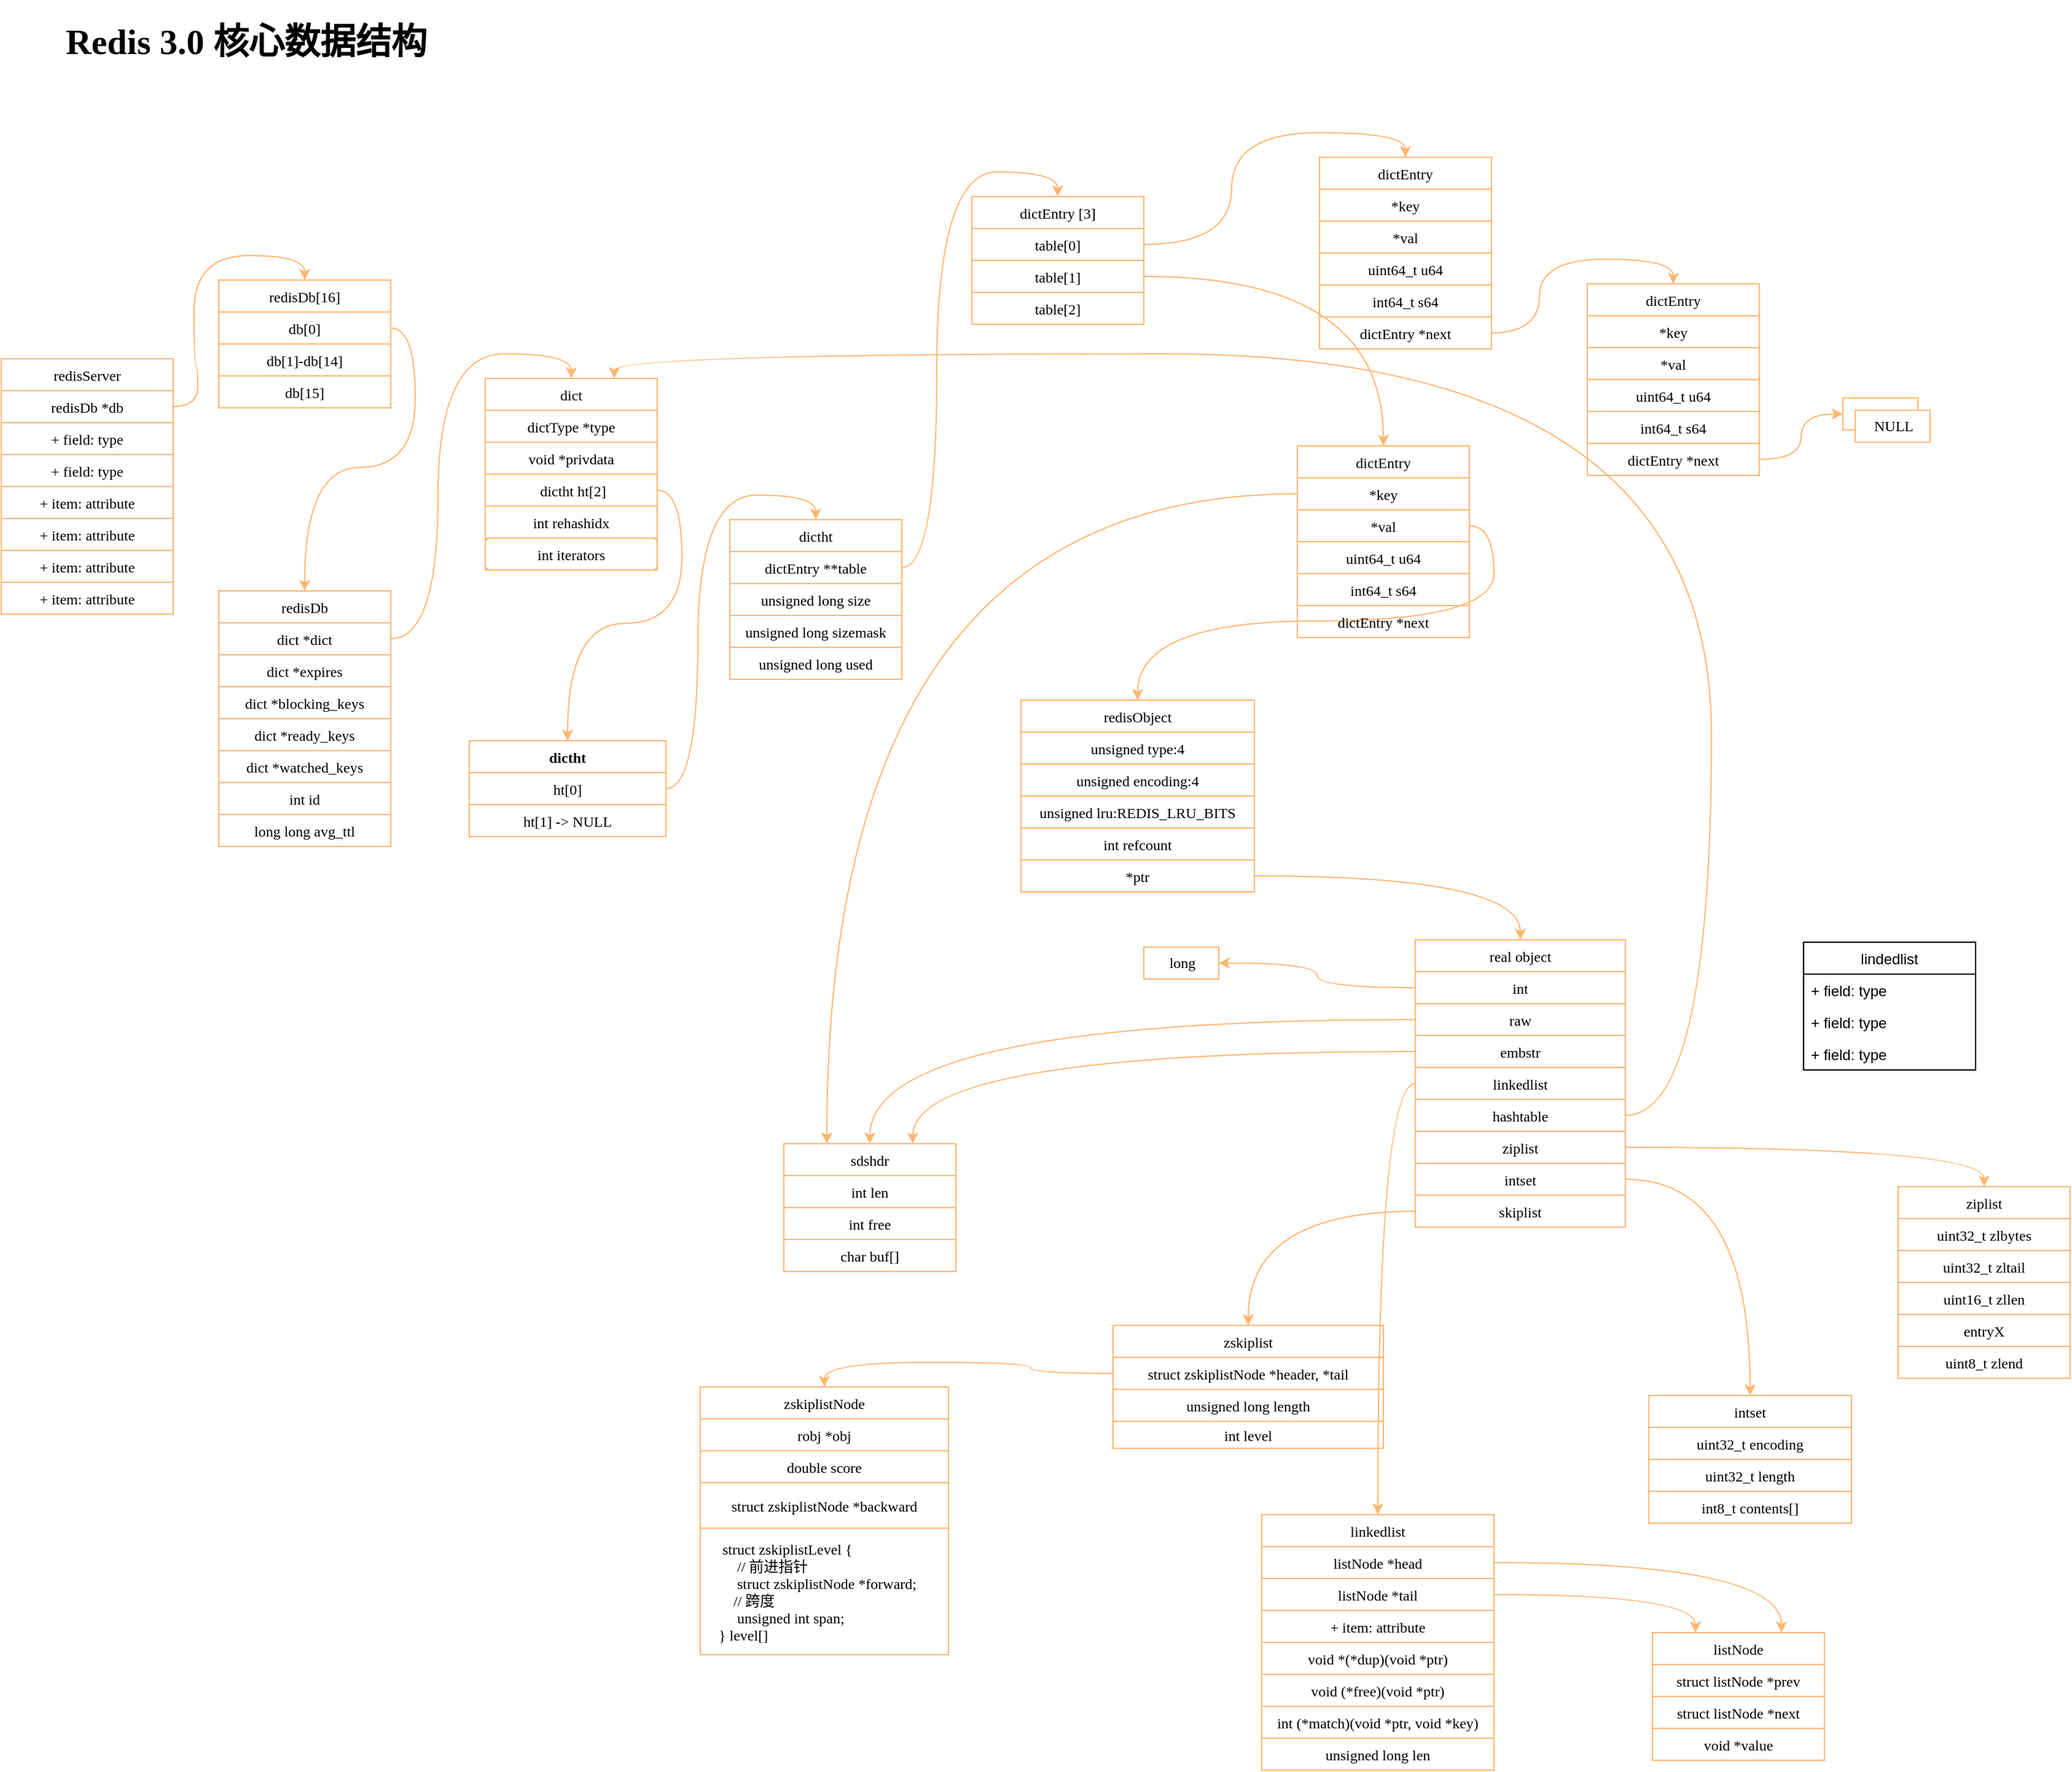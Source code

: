 <mxfile version="20.2.7" type="github">
  <diagram id="REJIoAJxf-06d9rq_6dk" name="第 1 页">
    <mxGraphModel dx="1426" dy="802" grid="0" gridSize="10" guides="1" tooltips="1" connect="1" arrows="1" fold="1" page="1" pageScale="1" pageWidth="2336" pageHeight="1654" math="0" shadow="0">
      <root>
        <mxCell id="0" />
        <mxCell id="1" parent="0" />
        <mxCell id="fJqqmS50FYr8kvpDgYE6-31" value="redisServer" style="swimlane;fontStyle=0;childLayout=stackLayout;horizontal=1;startSize=26;fillColor=none;horizontalStack=0;resizeParent=1;resizeParentMax=0;resizeLast=0;collapsible=1;marginBottom=0;rounded=0;strokeColor=#FFB570;align=center;fontFamily=Comic Sans MS;" parent="1" vertex="1">
          <mxGeometry x="27" y="345" width="140" height="208" as="geometry">
            <mxRectangle x="24" y="48" width="102" height="26" as="alternateBounds" />
          </mxGeometry>
        </mxCell>
        <mxCell id="fJqqmS50FYr8kvpDgYE6-32" value="redisDb *db" style="text;strokeColor=#FFB570;fillColor=none;align=center;verticalAlign=top;spacingLeft=4;spacingRight=4;overflow=hidden;rotatable=0;points=[[0,0.5],[1,0.5]];portConstraint=eastwest;rounded=0;fontFamily=Comic Sans MS;" parent="fJqqmS50FYr8kvpDgYE6-31" vertex="1">
          <mxGeometry y="26" width="140" height="26" as="geometry" />
        </mxCell>
        <mxCell id="fJqqmS50FYr8kvpDgYE6-33" value="+ field: type" style="text;strokeColor=#FFB570;fillColor=none;align=center;verticalAlign=top;spacingLeft=4;spacingRight=4;overflow=hidden;rotatable=0;points=[[0,0.5],[1,0.5]];portConstraint=eastwest;rounded=0;fontFamily=Comic Sans MS;" parent="fJqqmS50FYr8kvpDgYE6-31" vertex="1">
          <mxGeometry y="52" width="140" height="26" as="geometry" />
        </mxCell>
        <mxCell id="fJqqmS50FYr8kvpDgYE6-34" value="+ field: type" style="text;strokeColor=#FFB570;fillColor=none;align=center;verticalAlign=top;spacingLeft=4;spacingRight=4;overflow=hidden;rotatable=0;points=[[0,0.5],[1,0.5]];portConstraint=eastwest;rounded=0;fontFamily=Comic Sans MS;" parent="fJqqmS50FYr8kvpDgYE6-31" vertex="1">
          <mxGeometry y="78" width="140" height="26" as="geometry" />
        </mxCell>
        <mxCell id="fJqqmS50FYr8kvpDgYE6-35" value="+ item: attribute" style="text;strokeColor=#FFB570;fillColor=none;align=center;verticalAlign=top;spacingLeft=4;spacingRight=4;overflow=hidden;rotatable=0;points=[[0,0.5],[1,0.5]];portConstraint=eastwest;rounded=0;fontFamily=Comic Sans MS;" parent="fJqqmS50FYr8kvpDgYE6-31" vertex="1">
          <mxGeometry y="104" width="140" height="26" as="geometry" />
        </mxCell>
        <mxCell id="fJqqmS50FYr8kvpDgYE6-36" value="+ item: attribute" style="text;strokeColor=#FFB570;fillColor=none;align=center;verticalAlign=top;spacingLeft=4;spacingRight=4;overflow=hidden;rotatable=0;points=[[0,0.5],[1,0.5]];portConstraint=eastwest;rounded=0;fontFamily=Comic Sans MS;" parent="fJqqmS50FYr8kvpDgYE6-31" vertex="1">
          <mxGeometry y="130" width="140" height="26" as="geometry" />
        </mxCell>
        <mxCell id="fJqqmS50FYr8kvpDgYE6-37" value="+ item: attribute" style="text;strokeColor=#FFB570;fillColor=none;align=center;verticalAlign=top;spacingLeft=4;spacingRight=4;overflow=hidden;rotatable=0;points=[[0,0.5],[1,0.5]];portConstraint=eastwest;rounded=0;fontFamily=Comic Sans MS;" parent="fJqqmS50FYr8kvpDgYE6-31" vertex="1">
          <mxGeometry y="156" width="140" height="26" as="geometry" />
        </mxCell>
        <mxCell id="fJqqmS50FYr8kvpDgYE6-39" value="+ item: attribute" style="text;strokeColor=#FFB570;fillColor=none;align=center;verticalAlign=top;spacingLeft=4;spacingRight=4;overflow=hidden;rotatable=0;points=[[0,0.5],[1,0.5]];portConstraint=eastwest;rounded=0;fontFamily=Comic Sans MS;" parent="fJqqmS50FYr8kvpDgYE6-31" vertex="1">
          <mxGeometry y="182" width="140" height="26" as="geometry" />
        </mxCell>
        <mxCell id="fJqqmS50FYr8kvpDgYE6-42" value="redisDb" style="swimlane;fontStyle=0;childLayout=stackLayout;horizontal=1;startSize=26;fillColor=none;horizontalStack=0;resizeParent=1;resizeParentMax=0;resizeLast=0;collapsible=1;marginBottom=0;rounded=0;strokeColor=#FFB570;align=center;fontFamily=Comic Sans MS;" parent="1" vertex="1">
          <mxGeometry x="204" y="534" width="140" height="208" as="geometry" />
        </mxCell>
        <mxCell id="fJqqmS50FYr8kvpDgYE6-43" value="dict *dict" style="text;strokeColor=#FFB570;fillColor=none;align=center;verticalAlign=top;spacingLeft=4;spacingRight=4;overflow=hidden;rotatable=0;points=[[0,0.5],[1,0.5]];portConstraint=eastwest;rounded=0;fontFamily=Comic Sans MS;" parent="fJqqmS50FYr8kvpDgYE6-42" vertex="1">
          <mxGeometry y="26" width="140" height="26" as="geometry" />
        </mxCell>
        <mxCell id="fJqqmS50FYr8kvpDgYE6-44" value="dict *expires" style="text;strokeColor=#FFB570;fillColor=none;align=center;verticalAlign=top;spacingLeft=4;spacingRight=4;overflow=hidden;rotatable=0;points=[[0,0.5],[1,0.5]];portConstraint=eastwest;rounded=0;fontFamily=Comic Sans MS;" parent="fJqqmS50FYr8kvpDgYE6-42" vertex="1">
          <mxGeometry y="52" width="140" height="26" as="geometry" />
        </mxCell>
        <mxCell id="fJqqmS50FYr8kvpDgYE6-45" value="dict *blocking_keys" style="text;strokeColor=#FFB570;fillColor=none;align=center;verticalAlign=top;spacingLeft=4;spacingRight=4;overflow=hidden;rotatable=0;points=[[0,0.5],[1,0.5]];portConstraint=eastwest;rounded=0;fontFamily=Comic Sans MS;" parent="fJqqmS50FYr8kvpDgYE6-42" vertex="1">
          <mxGeometry y="78" width="140" height="26" as="geometry" />
        </mxCell>
        <mxCell id="fJqqmS50FYr8kvpDgYE6-47" value="dict *ready_keys" style="text;strokeColor=#FFB570;fillColor=none;align=center;verticalAlign=top;spacingLeft=4;spacingRight=4;overflow=hidden;rotatable=0;points=[[0,0.5],[1,0.5]];portConstraint=eastwest;rounded=0;fontFamily=Comic Sans MS;" parent="fJqqmS50FYr8kvpDgYE6-42" vertex="1">
          <mxGeometry y="104" width="140" height="26" as="geometry" />
        </mxCell>
        <mxCell id="fJqqmS50FYr8kvpDgYE6-48" value="dict *watched_keys" style="text;strokeColor=#FFB570;fillColor=none;align=center;verticalAlign=top;spacingLeft=4;spacingRight=4;overflow=hidden;rotatable=0;points=[[0,0.5],[1,0.5]];portConstraint=eastwest;rounded=0;fontFamily=Comic Sans MS;" parent="fJqqmS50FYr8kvpDgYE6-42" vertex="1">
          <mxGeometry y="130" width="140" height="26" as="geometry" />
        </mxCell>
        <mxCell id="fJqqmS50FYr8kvpDgYE6-49" value="int id" style="text;strokeColor=#FFB570;fillColor=none;align=center;verticalAlign=top;spacingLeft=4;spacingRight=4;overflow=hidden;rotatable=0;points=[[0,0.5],[1,0.5]];portConstraint=eastwest;rounded=0;fontFamily=Comic Sans MS;" parent="fJqqmS50FYr8kvpDgYE6-42" vertex="1">
          <mxGeometry y="156" width="140" height="26" as="geometry" />
        </mxCell>
        <mxCell id="fJqqmS50FYr8kvpDgYE6-50" value="long long avg_ttl" style="text;strokeColor=#FFB570;fillColor=none;align=center;verticalAlign=top;spacingLeft=4;spacingRight=4;overflow=hidden;rotatable=0;points=[[0,0.5],[1,0.5]];portConstraint=eastwest;rounded=0;fontFamily=Comic Sans MS;" parent="fJqqmS50FYr8kvpDgYE6-42" vertex="1">
          <mxGeometry y="182" width="140" height="26" as="geometry" />
        </mxCell>
        <mxCell id="RfdrG1ktTRq8gSZfN96u-4" style="edgeStyle=orthogonalEdgeStyle;orthogonalLoop=1;jettySize=auto;html=1;entryX=0.5;entryY=0;entryDx=0;entryDy=0;fontFamily=Comic Sans MS;curved=1;align=center;strokeColor=#FFB570;" parent="1" source="fJqqmS50FYr8kvpDgYE6-32" target="Eub6isoXANDsjV6QHxqc-10" edge="1">
          <mxGeometry relative="1" as="geometry" />
        </mxCell>
        <mxCell id="RfdrG1ktTRq8gSZfN96u-5" value="dict" style="swimlane;fontStyle=0;childLayout=stackLayout;horizontal=1;startSize=26;fillColor=none;horizontalStack=0;resizeParent=1;resizeParentMax=0;resizeLast=0;collapsible=1;marginBottom=0;rounded=0;labelBorderColor=none;fontFamily=Comic Sans MS;strokeColor=#FFB570;align=center;" parent="1" vertex="1">
          <mxGeometry x="421" y="361" width="140" height="156" as="geometry" />
        </mxCell>
        <mxCell id="RfdrG1ktTRq8gSZfN96u-6" value="dictType *type" style="text;strokeColor=#FFB570;fillColor=none;align=center;verticalAlign=top;spacingLeft=4;spacingRight=4;overflow=hidden;rotatable=0;points=[[0,0.5],[1,0.5]];portConstraint=eastwest;rounded=0;labelBorderColor=none;fontFamily=Comic Sans MS;" parent="RfdrG1ktTRq8gSZfN96u-5" vertex="1">
          <mxGeometry y="26" width="140" height="26" as="geometry" />
        </mxCell>
        <mxCell id="RfdrG1ktTRq8gSZfN96u-7" value="void *privdata" style="text;strokeColor=#FFB570;fillColor=none;align=center;verticalAlign=top;spacingLeft=4;spacingRight=4;overflow=hidden;rotatable=0;points=[[0,0.5],[1,0.5]];portConstraint=eastwest;rounded=0;labelBorderColor=none;fontFamily=Comic Sans MS;" parent="RfdrG1ktTRq8gSZfN96u-5" vertex="1">
          <mxGeometry y="52" width="140" height="26" as="geometry" />
        </mxCell>
        <mxCell id="RfdrG1ktTRq8gSZfN96u-8" value=" dictht ht[2]" style="text;strokeColor=#FFB570;fillColor=none;align=center;verticalAlign=top;spacingLeft=4;spacingRight=4;overflow=hidden;rotatable=0;points=[[0,0.5],[1,0.5]];portConstraint=eastwest;rounded=0;labelBorderColor=none;fontFamily=Comic Sans MS;" parent="RfdrG1ktTRq8gSZfN96u-5" vertex="1">
          <mxGeometry y="78" width="140" height="26" as="geometry" />
        </mxCell>
        <mxCell id="RfdrG1ktTRq8gSZfN96u-9" value="int rehashidx" style="text;strokeColor=#FFB570;fillColor=none;align=center;verticalAlign=top;spacingLeft=4;spacingRight=4;overflow=hidden;rotatable=0;points=[[0,0.5],[1,0.5]];portConstraint=eastwest;rounded=0;labelBorderColor=none;fontFamily=Comic Sans MS;" parent="RfdrG1ktTRq8gSZfN96u-5" vertex="1">
          <mxGeometry y="104" width="140" height="26" as="geometry" />
        </mxCell>
        <mxCell id="RfdrG1ktTRq8gSZfN96u-10" value="int iterators" style="text;strokeColor=#FFB570;fillColor=none;align=center;verticalAlign=top;spacingLeft=4;spacingRight=4;overflow=hidden;rotatable=0;points=[[0,0.5],[1,0.5]];portConstraint=eastwest;rounded=1;labelBorderColor=none;fontFamily=Comic Sans MS;" parent="RfdrG1ktTRq8gSZfN96u-5" vertex="1">
          <mxGeometry y="130" width="140" height="26" as="geometry" />
        </mxCell>
        <mxCell id="RfdrG1ktTRq8gSZfN96u-11" value="dictht" style="swimlane;fontStyle=0;childLayout=stackLayout;horizontal=1;startSize=26;fillColor=none;horizontalStack=0;resizeParent=1;resizeParentMax=0;resizeLast=0;collapsible=1;marginBottom=0;rounded=0;labelBorderColor=none;fontFamily=Comic Sans MS;strokeColor=#FFB570;align=center;" parent="1" vertex="1">
          <mxGeometry x="620" y="476" width="140" height="130" as="geometry" />
        </mxCell>
        <mxCell id="RfdrG1ktTRq8gSZfN96u-12" value="dictEntry **table" style="text;strokeColor=#FFB570;fillColor=none;align=center;verticalAlign=top;spacingLeft=4;spacingRight=4;overflow=hidden;rotatable=0;points=[[0,0.5],[1,0.5]];portConstraint=eastwest;rounded=0;labelBorderColor=none;fontFamily=Comic Sans MS;" parent="RfdrG1ktTRq8gSZfN96u-11" vertex="1">
          <mxGeometry y="26" width="140" height="26" as="geometry" />
        </mxCell>
        <mxCell id="RfdrG1ktTRq8gSZfN96u-13" value="unsigned long size" style="text;strokeColor=#FFB570;fillColor=none;align=center;verticalAlign=top;spacingLeft=4;spacingRight=4;overflow=hidden;rotatable=0;points=[[0,0.5],[1,0.5]];portConstraint=eastwest;rounded=0;labelBorderColor=none;fontFamily=Comic Sans MS;" parent="RfdrG1ktTRq8gSZfN96u-11" vertex="1">
          <mxGeometry y="52" width="140" height="26" as="geometry" />
        </mxCell>
        <mxCell id="RfdrG1ktTRq8gSZfN96u-14" value="unsigned long sizemask" style="text;strokeColor=#FFB570;fillColor=none;align=center;verticalAlign=top;spacingLeft=4;spacingRight=4;overflow=hidden;rotatable=0;points=[[0,0.5],[1,0.5]];portConstraint=eastwest;rounded=0;labelBorderColor=none;fontFamily=Comic Sans MS;" parent="RfdrG1ktTRq8gSZfN96u-11" vertex="1">
          <mxGeometry y="78" width="140" height="26" as="geometry" />
        </mxCell>
        <mxCell id="RfdrG1ktTRq8gSZfN96u-15" value="unsigned long used" style="text;strokeColor=#FFB570;fillColor=none;align=center;verticalAlign=top;spacingLeft=4;spacingRight=4;overflow=hidden;rotatable=0;points=[[0,0.5],[1,0.5]];portConstraint=eastwest;rounded=0;labelBorderColor=none;fontFamily=Comic Sans MS;" parent="RfdrG1ktTRq8gSZfN96u-11" vertex="1">
          <mxGeometry y="104" width="140" height="26" as="geometry" />
        </mxCell>
        <mxCell id="RfdrG1ktTRq8gSZfN96u-18" value="dictht" style="swimlane;fontStyle=1;align=center;verticalAlign=top;childLayout=stackLayout;horizontal=1;startSize=26;horizontalStack=0;resizeParent=1;resizeParentMax=0;resizeLast=0;collapsible=1;marginBottom=0;rounded=0;labelBorderColor=none;fontFamily=Comic Sans MS;strokeColor=#FFB570;fillColor=default;" parent="1" vertex="1">
          <mxGeometry x="408" y="656" width="160" height="78" as="geometry" />
        </mxCell>
        <mxCell id="RfdrG1ktTRq8gSZfN96u-19" value="ht[0]" style="text;strokeColor=#FFB570;fillColor=none;align=center;verticalAlign=top;spacingLeft=4;spacingRight=4;overflow=hidden;rotatable=0;points=[[0,0.5],[1,0.5]];portConstraint=eastwest;rounded=0;labelBorderColor=none;fontFamily=Comic Sans MS;" parent="RfdrG1ktTRq8gSZfN96u-18" vertex="1">
          <mxGeometry y="26" width="160" height="26" as="geometry" />
        </mxCell>
        <mxCell id="RfdrG1ktTRq8gSZfN96u-21" value="ht[1] -&gt; NULL" style="text;strokeColor=#FFB570;fillColor=none;align=center;verticalAlign=top;spacingLeft=4;spacingRight=4;overflow=hidden;rotatable=0;points=[[0,0.5],[1,0.5]];portConstraint=eastwest;rounded=0;labelBorderColor=none;fontFamily=Comic Sans MS;" parent="RfdrG1ktTRq8gSZfN96u-18" vertex="1">
          <mxGeometry y="52" width="160" height="26" as="geometry" />
        </mxCell>
        <mxCell id="RfdrG1ktTRq8gSZfN96u-22" style="edgeStyle=orthogonalEdgeStyle;curved=1;orthogonalLoop=1;jettySize=auto;html=1;fontFamily=Comic Sans MS;fontSize=12;fontColor=default;exitX=1;exitY=0.5;exitDx=0;exitDy=0;align=center;strokeColor=#FFB570;" parent="1" source="RfdrG1ktTRq8gSZfN96u-8" target="RfdrG1ktTRq8gSZfN96u-18" edge="1">
          <mxGeometry relative="1" as="geometry" />
        </mxCell>
        <mxCell id="RfdrG1ktTRq8gSZfN96u-23" style="edgeStyle=orthogonalEdgeStyle;curved=1;orthogonalLoop=1;jettySize=auto;html=1;exitX=1;exitY=0.5;exitDx=0;exitDy=0;entryX=0.5;entryY=0;entryDx=0;entryDy=0;fontFamily=Comic Sans MS;fontSize=12;fontColor=default;align=center;strokeColor=#FFB570;" parent="1" source="RfdrG1ktTRq8gSZfN96u-19" target="RfdrG1ktTRq8gSZfN96u-11" edge="1">
          <mxGeometry relative="1" as="geometry" />
        </mxCell>
        <mxCell id="RfdrG1ktTRq8gSZfN96u-24" style="edgeStyle=orthogonalEdgeStyle;curved=1;orthogonalLoop=1;jettySize=auto;html=1;exitX=1;exitY=0.5;exitDx=0;exitDy=0;entryX=0.5;entryY=0;entryDx=0;entryDy=0;fontFamily=Comic Sans MS;fontSize=12;fontColor=default;align=center;strokeColor=#FFB570;" parent="1" source="fJqqmS50FYr8kvpDgYE6-43" target="RfdrG1ktTRq8gSZfN96u-5" edge="1">
          <mxGeometry relative="1" as="geometry" />
        </mxCell>
        <mxCell id="Eub6isoXANDsjV6QHxqc-1" value="dictEntry [3]" style="swimlane;fontStyle=0;childLayout=stackLayout;horizontal=1;startSize=26;fillColor=none;horizontalStack=0;resizeParent=1;resizeParentMax=0;resizeLast=0;collapsible=1;marginBottom=0;align=center;fontFamily=Comic Sans MS;strokeColor=#FFB570;" parent="1" vertex="1">
          <mxGeometry x="817" y="213" width="140" height="104" as="geometry" />
        </mxCell>
        <mxCell id="Eub6isoXANDsjV6QHxqc-2" value="table[0]" style="text;strokeColor=#FFB570;fillColor=none;align=center;verticalAlign=top;spacingLeft=4;spacingRight=4;overflow=hidden;rotatable=0;points=[[0,0.5],[1,0.5]];portConstraint=eastwest;fontFamily=Comic Sans MS;" parent="Eub6isoXANDsjV6QHxqc-1" vertex="1">
          <mxGeometry y="26" width="140" height="26" as="geometry" />
        </mxCell>
        <mxCell id="Eub6isoXANDsjV6QHxqc-3" value="table[1]" style="text;strokeColor=#FFB570;fillColor=none;align=center;verticalAlign=top;spacingLeft=4;spacingRight=4;overflow=hidden;rotatable=0;points=[[0,0.5],[1,0.5]];portConstraint=eastwest;fontFamily=Comic Sans MS;" parent="Eub6isoXANDsjV6QHxqc-1" vertex="1">
          <mxGeometry y="52" width="140" height="26" as="geometry" />
        </mxCell>
        <mxCell id="Eub6isoXANDsjV6QHxqc-4" value="table[2]" style="text;strokeColor=#FFB570;fillColor=none;align=center;verticalAlign=top;spacingLeft=4;spacingRight=4;overflow=hidden;rotatable=0;points=[[0,0.5],[1,0.5]];portConstraint=eastwest;fontFamily=Comic Sans MS;" parent="Eub6isoXANDsjV6QHxqc-1" vertex="1">
          <mxGeometry y="78" width="140" height="26" as="geometry" />
        </mxCell>
        <mxCell id="Eub6isoXANDsjV6QHxqc-5" style="edgeStyle=orthogonalEdgeStyle;orthogonalLoop=1;jettySize=auto;html=1;exitX=1;exitY=0.5;exitDx=0;exitDy=0;entryX=0.5;entryY=0;entryDx=0;entryDy=0;curved=1;fontFamily=Comic Sans MS;align=center;strokeColor=#FFB570;" parent="1" source="RfdrG1ktTRq8gSZfN96u-12" target="Eub6isoXANDsjV6QHxqc-1" edge="1">
          <mxGeometry relative="1" as="geometry" />
        </mxCell>
        <mxCell id="Eub6isoXANDsjV6QHxqc-10" value="redisDb[16]" style="swimlane;fontStyle=0;childLayout=stackLayout;horizontal=1;startSize=26;fillColor=none;horizontalStack=0;resizeParent=1;resizeParentMax=0;resizeLast=0;collapsible=1;marginBottom=0;fontFamily=Comic Sans MS;strokeColor=#FFB570;align=center;" parent="1" vertex="1">
          <mxGeometry x="204" y="281" width="140" height="104" as="geometry" />
        </mxCell>
        <mxCell id="Eub6isoXANDsjV6QHxqc-11" value="db[0]" style="text;strokeColor=#FFB570;fillColor=none;align=center;verticalAlign=top;spacingLeft=4;spacingRight=4;overflow=hidden;rotatable=0;points=[[0,0.5],[1,0.5]];portConstraint=eastwest;fontFamily=Comic Sans MS;" parent="Eub6isoXANDsjV6QHxqc-10" vertex="1">
          <mxGeometry y="26" width="140" height="26" as="geometry" />
        </mxCell>
        <mxCell id="Eub6isoXANDsjV6QHxqc-12" value="db[1]-db[14]" style="text;strokeColor=#FFB570;fillColor=none;align=center;verticalAlign=top;spacingLeft=4;spacingRight=4;overflow=hidden;rotatable=0;points=[[0,0.5],[1,0.5]];portConstraint=eastwest;fontFamily=Comic Sans MS;" parent="Eub6isoXANDsjV6QHxqc-10" vertex="1">
          <mxGeometry y="52" width="140" height="26" as="geometry" />
        </mxCell>
        <mxCell id="Eub6isoXANDsjV6QHxqc-13" value="db[15]" style="text;strokeColor=#FFB570;fillColor=none;align=center;verticalAlign=top;spacingLeft=4;spacingRight=4;overflow=hidden;rotatable=0;points=[[0,0.5],[1,0.5]];portConstraint=eastwest;fontFamily=Comic Sans MS;" parent="Eub6isoXANDsjV6QHxqc-10" vertex="1">
          <mxGeometry y="78" width="140" height="26" as="geometry" />
        </mxCell>
        <mxCell id="Eub6isoXANDsjV6QHxqc-14" style="edgeStyle=orthogonalEdgeStyle;curved=1;orthogonalLoop=1;jettySize=auto;html=1;exitX=1;exitY=0.5;exitDx=0;exitDy=0;entryX=0.5;entryY=0;entryDx=0;entryDy=0;fontFamily=Comic Sans MS;align=center;strokeColor=#FFB570;" parent="1" source="Eub6isoXANDsjV6QHxqc-11" target="fJqqmS50FYr8kvpDgYE6-42" edge="1">
          <mxGeometry relative="1" as="geometry" />
        </mxCell>
        <mxCell id="Eub6isoXANDsjV6QHxqc-20" style="edgeStyle=orthogonalEdgeStyle;curved=1;orthogonalLoop=1;jettySize=auto;html=1;exitX=1;exitY=0.5;exitDx=0;exitDy=0;entryX=0.5;entryY=0;entryDx=0;entryDy=0;fontFamily=Comic Sans MS;strokeColor=#FFB570;" parent="1" source="Eub6isoXANDsjV6QHxqc-2" target="Eub6isoXANDsjV6QHxqc-67" edge="1">
          <mxGeometry relative="1" as="geometry">
            <mxPoint x="947" y="121" as="targetPoint" />
          </mxGeometry>
        </mxCell>
        <mxCell id="Eub6isoXANDsjV6QHxqc-27" style="edgeStyle=orthogonalEdgeStyle;curved=1;orthogonalLoop=1;jettySize=auto;html=1;exitX=1;exitY=0.5;exitDx=0;exitDy=0;entryX=0.5;entryY=0;entryDx=0;entryDy=0;fontFamily=Comic Sans MS;strokeColor=#FFB570;" parent="1" source="Eub6isoXANDsjV6QHxqc-3" target="Eub6isoXANDsjV6QHxqc-52" edge="1">
          <mxGeometry relative="1" as="geometry">
            <mxPoint x="943" y="415" as="targetPoint" />
          </mxGeometry>
        </mxCell>
        <mxCell id="Eub6isoXANDsjV6QHxqc-28" value="Redis 3.0 核心数据结构" style="text;strokeColor=none;fillColor=none;html=1;fontSize=29;fontStyle=1;verticalAlign=middle;align=center;fontFamily=Comic Sans MS;" parent="1" vertex="1">
          <mxGeometry x="78" y="53" width="295" height="67" as="geometry" />
        </mxCell>
        <mxCell id="Eub6isoXANDsjV6QHxqc-38" value="NULL" style="html=1;fontFamily=Comic Sans MS;fontSize=12;strokeColor=#FFB570;" parent="1" vertex="1">
          <mxGeometry x="1526" y="377" width="61" height="26" as="geometry" />
        </mxCell>
        <mxCell id="Eub6isoXANDsjV6QHxqc-40" style="edgeStyle=orthogonalEdgeStyle;curved=1;orthogonalLoop=1;jettySize=auto;html=1;exitX=1;exitY=0.5;exitDx=0;exitDy=0;entryX=0;entryY=0.5;entryDx=0;entryDy=0;fontFamily=Comic Sans MS;fontSize=12;strokeColor=#FFB570;" parent="1" source="Eub6isoXANDsjV6QHxqc-78" target="Eub6isoXANDsjV6QHxqc-38" edge="1">
          <mxGeometry relative="1" as="geometry">
            <mxPoint x="1214" y="271" as="sourcePoint" />
          </mxGeometry>
        </mxCell>
        <mxCell id="Eub6isoXANDsjV6QHxqc-51" style="edgeStyle=orthogonalEdgeStyle;curved=1;orthogonalLoop=1;jettySize=auto;html=1;entryX=0.5;entryY=0;entryDx=0;entryDy=0;fontFamily=Comic Sans MS;fontSize=12;strokeColor=#FFB570;exitX=1;exitY=0.5;exitDx=0;exitDy=0;" parent="1" source="Eub6isoXANDsjV6QHxqc-56" target="Eub6isoXANDsjV6QHxqc-45" edge="1">
          <mxGeometry relative="1" as="geometry">
            <mxPoint x="1023" y="534" as="sourcePoint" />
          </mxGeometry>
        </mxCell>
        <mxCell id="Eub6isoXANDsjV6QHxqc-45" value="redisObject" style="swimlane;fontStyle=0;childLayout=stackLayout;horizontal=1;startSize=26;fillColor=none;horizontalStack=0;resizeParent=1;resizeParentMax=0;resizeLast=0;collapsible=1;marginBottom=0;fontFamily=Comic Sans MS;fontSize=12;strokeColor=#FFB570;align=center;" parent="1" vertex="1">
          <mxGeometry x="857" y="623" width="190" height="156" as="geometry" />
        </mxCell>
        <mxCell id="Eub6isoXANDsjV6QHxqc-46" value="unsigned type:4" style="text;strokeColor=#FFB570;fillColor=none;align=center;verticalAlign=top;spacingLeft=4;spacingRight=4;overflow=hidden;rotatable=0;points=[[0,0.5],[1,0.5]];portConstraint=eastwest;fontFamily=Comic Sans MS;fontSize=12;" parent="Eub6isoXANDsjV6QHxqc-45" vertex="1">
          <mxGeometry y="26" width="190" height="26" as="geometry" />
        </mxCell>
        <mxCell id="Eub6isoXANDsjV6QHxqc-47" value="unsigned encoding:4" style="text;strokeColor=#FFB570;fillColor=none;align=center;verticalAlign=top;spacingLeft=4;spacingRight=4;overflow=hidden;rotatable=0;points=[[0,0.5],[1,0.5]];portConstraint=eastwest;fontFamily=Comic Sans MS;fontSize=12;" parent="Eub6isoXANDsjV6QHxqc-45" vertex="1">
          <mxGeometry y="52" width="190" height="26" as="geometry" />
        </mxCell>
        <mxCell id="Eub6isoXANDsjV6QHxqc-48" value="unsigned lru:REDIS_LRU_BITS" style="text;strokeColor=#FFB570;fillColor=none;align=center;verticalAlign=top;spacingLeft=4;spacingRight=4;overflow=hidden;rotatable=0;points=[[0,0.5],[1,0.5]];portConstraint=eastwest;fontFamily=Comic Sans MS;fontSize=12;" parent="Eub6isoXANDsjV6QHxqc-45" vertex="1">
          <mxGeometry y="78" width="190" height="26" as="geometry" />
        </mxCell>
        <mxCell id="Eub6isoXANDsjV6QHxqc-49" value="int refcount" style="text;strokeColor=#FFB570;fillColor=none;align=center;verticalAlign=top;spacingLeft=4;spacingRight=4;overflow=hidden;rotatable=0;points=[[0,0.5],[1,0.5]];portConstraint=eastwest;fontFamily=Comic Sans MS;fontSize=12;" parent="Eub6isoXANDsjV6QHxqc-45" vertex="1">
          <mxGeometry y="104" width="190" height="26" as="geometry" />
        </mxCell>
        <mxCell id="Eub6isoXANDsjV6QHxqc-50" value="*ptr" style="text;strokeColor=#FFB570;fillColor=none;align=center;verticalAlign=top;spacingLeft=4;spacingRight=4;overflow=hidden;rotatable=0;points=[[0,0.5],[1,0.5]];portConstraint=eastwest;fontFamily=Comic Sans MS;fontSize=12;" parent="Eub6isoXANDsjV6QHxqc-45" vertex="1">
          <mxGeometry y="130" width="190" height="26" as="geometry" />
        </mxCell>
        <mxCell id="Eub6isoXANDsjV6QHxqc-52" value="dictEntry" style="swimlane;fontStyle=0;childLayout=stackLayout;horizontal=1;startSize=26;fillColor=none;horizontalStack=0;resizeParent=1;resizeParentMax=0;resizeLast=0;collapsible=1;marginBottom=0;strokeColor=#FFB570;fontFamily=Comic Sans MS;align=center;" parent="1" vertex="1">
          <mxGeometry x="1082" y="416" width="140" height="156" as="geometry" />
        </mxCell>
        <mxCell id="Eub6isoXANDsjV6QHxqc-53" value="*key" style="text;strokeColor=#FFB570;fillColor=none;align=center;verticalAlign=top;spacingLeft=4;spacingRight=4;overflow=hidden;rotatable=0;points=[[0,0.5],[1,0.5]];portConstraint=eastwest;fontFamily=Comic Sans MS;" parent="Eub6isoXANDsjV6QHxqc-52" vertex="1">
          <mxGeometry y="26" width="140" height="26" as="geometry" />
        </mxCell>
        <mxCell id="Eub6isoXANDsjV6QHxqc-56" value="*val" style="text;strokeColor=#FFB570;fillColor=none;align=center;verticalAlign=top;spacingLeft=4;spacingRight=4;overflow=hidden;rotatable=0;points=[[0,0.5],[1,0.5]];portConstraint=eastwest;fontFamily=Comic Sans MS;fontSize=12;" parent="Eub6isoXANDsjV6QHxqc-52" vertex="1">
          <mxGeometry y="52" width="140" height="26" as="geometry" />
        </mxCell>
        <mxCell id="Eub6isoXANDsjV6QHxqc-57" value="uint64_t u64" style="text;strokeColor=#FFB570;fillColor=none;align=center;verticalAlign=top;spacingLeft=4;spacingRight=4;overflow=hidden;rotatable=0;points=[[0,0.5],[1,0.5]];portConstraint=eastwest;fontFamily=Comic Sans MS;fontSize=12;" parent="Eub6isoXANDsjV6QHxqc-52" vertex="1">
          <mxGeometry y="78" width="140" height="26" as="geometry" />
        </mxCell>
        <mxCell id="Eub6isoXANDsjV6QHxqc-58" value="int64_t s64" style="text;strokeColor=#FFB570;fillColor=none;align=center;verticalAlign=top;spacingLeft=4;spacingRight=4;overflow=hidden;rotatable=0;points=[[0,0.5],[1,0.5]];portConstraint=eastwest;fontFamily=Comic Sans MS;fontSize=12;" parent="Eub6isoXANDsjV6QHxqc-52" vertex="1">
          <mxGeometry y="104" width="140" height="26" as="geometry" />
        </mxCell>
        <mxCell id="Eub6isoXANDsjV6QHxqc-55" value="dictEntry *next" style="text;strokeColor=#FFB570;fillColor=none;align=center;verticalAlign=top;spacingLeft=4;spacingRight=4;overflow=hidden;rotatable=0;points=[[0,0.5],[1,0.5]];portConstraint=eastwest;fontFamily=Comic Sans MS;" parent="Eub6isoXANDsjV6QHxqc-52" vertex="1">
          <mxGeometry y="130" width="140" height="26" as="geometry" />
        </mxCell>
        <mxCell id="Eub6isoXANDsjV6QHxqc-67" value="dictEntry" style="swimlane;fontStyle=0;childLayout=stackLayout;horizontal=1;startSize=26;fillColor=none;horizontalStack=0;resizeParent=1;resizeParentMax=0;resizeLast=0;collapsible=1;marginBottom=0;strokeColor=#FFB570;fontFamily=Comic Sans MS;align=center;" parent="1" vertex="1">
          <mxGeometry x="1100" y="181" width="140" height="156" as="geometry" />
        </mxCell>
        <mxCell id="Eub6isoXANDsjV6QHxqc-68" value="*key" style="text;strokeColor=#FFB570;fillColor=none;align=center;verticalAlign=top;spacingLeft=4;spacingRight=4;overflow=hidden;rotatable=0;points=[[0,0.5],[1,0.5]];portConstraint=eastwest;fontFamily=Comic Sans MS;" parent="Eub6isoXANDsjV6QHxqc-67" vertex="1">
          <mxGeometry y="26" width="140" height="26" as="geometry" />
        </mxCell>
        <mxCell id="Eub6isoXANDsjV6QHxqc-69" value="*val" style="text;strokeColor=#FFB570;fillColor=none;align=center;verticalAlign=top;spacingLeft=4;spacingRight=4;overflow=hidden;rotatable=0;points=[[0,0.5],[1,0.5]];portConstraint=eastwest;fontFamily=Comic Sans MS;fontSize=12;" parent="Eub6isoXANDsjV6QHxqc-67" vertex="1">
          <mxGeometry y="52" width="140" height="26" as="geometry" />
        </mxCell>
        <mxCell id="Eub6isoXANDsjV6QHxqc-70" value="uint64_t u64" style="text;strokeColor=#FFB570;fillColor=none;align=center;verticalAlign=top;spacingLeft=4;spacingRight=4;overflow=hidden;rotatable=0;points=[[0,0.5],[1,0.5]];portConstraint=eastwest;fontFamily=Comic Sans MS;fontSize=12;" parent="Eub6isoXANDsjV6QHxqc-67" vertex="1">
          <mxGeometry y="78" width="140" height="26" as="geometry" />
        </mxCell>
        <mxCell id="Eub6isoXANDsjV6QHxqc-71" value="int64_t s64" style="text;strokeColor=#FFB570;fillColor=none;align=center;verticalAlign=top;spacingLeft=4;spacingRight=4;overflow=hidden;rotatable=0;points=[[0,0.5],[1,0.5]];portConstraint=eastwest;fontFamily=Comic Sans MS;fontSize=12;" parent="Eub6isoXANDsjV6QHxqc-67" vertex="1">
          <mxGeometry y="104" width="140" height="26" as="geometry" />
        </mxCell>
        <mxCell id="Eub6isoXANDsjV6QHxqc-72" value="dictEntry *next" style="text;strokeColor=#FFB570;fillColor=none;align=center;verticalAlign=top;spacingLeft=4;spacingRight=4;overflow=hidden;rotatable=0;points=[[0,0.5],[1,0.5]];portConstraint=eastwest;fontFamily=Comic Sans MS;" parent="Eub6isoXANDsjV6QHxqc-67" vertex="1">
          <mxGeometry y="130" width="140" height="26" as="geometry" />
        </mxCell>
        <mxCell id="Eub6isoXANDsjV6QHxqc-73" value="dictEntry" style="swimlane;fontStyle=0;childLayout=stackLayout;horizontal=1;startSize=26;fillColor=none;horizontalStack=0;resizeParent=1;resizeParentMax=0;resizeLast=0;collapsible=1;marginBottom=0;strokeColor=#FFB570;fontFamily=Comic Sans MS;align=center;" parent="1" vertex="1">
          <mxGeometry x="1318" y="284" width="140" height="156" as="geometry" />
        </mxCell>
        <mxCell id="Eub6isoXANDsjV6QHxqc-74" value="*key" style="text;strokeColor=#FFB570;fillColor=none;align=center;verticalAlign=top;spacingLeft=4;spacingRight=4;overflow=hidden;rotatable=0;points=[[0,0.5],[1,0.5]];portConstraint=eastwest;fontFamily=Comic Sans MS;" parent="Eub6isoXANDsjV6QHxqc-73" vertex="1">
          <mxGeometry y="26" width="140" height="26" as="geometry" />
        </mxCell>
        <mxCell id="Eub6isoXANDsjV6QHxqc-75" value="*val" style="text;strokeColor=#FFB570;fillColor=none;align=center;verticalAlign=top;spacingLeft=4;spacingRight=4;overflow=hidden;rotatable=0;points=[[0,0.5],[1,0.5]];portConstraint=eastwest;fontFamily=Comic Sans MS;fontSize=12;" parent="Eub6isoXANDsjV6QHxqc-73" vertex="1">
          <mxGeometry y="52" width="140" height="26" as="geometry" />
        </mxCell>
        <mxCell id="Eub6isoXANDsjV6QHxqc-76" value="uint64_t u64" style="text;strokeColor=#FFB570;fillColor=none;align=center;verticalAlign=top;spacingLeft=4;spacingRight=4;overflow=hidden;rotatable=0;points=[[0,0.5],[1,0.5]];portConstraint=eastwest;fontFamily=Comic Sans MS;fontSize=12;" parent="Eub6isoXANDsjV6QHxqc-73" vertex="1">
          <mxGeometry y="78" width="140" height="26" as="geometry" />
        </mxCell>
        <mxCell id="Eub6isoXANDsjV6QHxqc-77" value="int64_t s64" style="text;strokeColor=#FFB570;fillColor=none;align=center;verticalAlign=top;spacingLeft=4;spacingRight=4;overflow=hidden;rotatable=0;points=[[0,0.5],[1,0.5]];portConstraint=eastwest;fontFamily=Comic Sans MS;fontSize=12;" parent="Eub6isoXANDsjV6QHxqc-73" vertex="1">
          <mxGeometry y="104" width="140" height="26" as="geometry" />
        </mxCell>
        <mxCell id="Eub6isoXANDsjV6QHxqc-78" value="dictEntry *next" style="text;strokeColor=#FFB570;fillColor=none;align=center;verticalAlign=top;spacingLeft=4;spacingRight=4;overflow=hidden;rotatable=0;points=[[0,0.5],[1,0.5]];portConstraint=eastwest;fontFamily=Comic Sans MS;" parent="Eub6isoXANDsjV6QHxqc-73" vertex="1">
          <mxGeometry y="130" width="140" height="26" as="geometry" />
        </mxCell>
        <mxCell id="Eub6isoXANDsjV6QHxqc-19" style="edgeStyle=orthogonalEdgeStyle;curved=1;orthogonalLoop=1;jettySize=auto;html=1;exitX=1;exitY=0.5;exitDx=0;exitDy=0;fontFamily=Comic Sans MS;strokeColor=#FFB570;entryX=0.5;entryY=0;entryDx=0;entryDy=0;" parent="1" source="Eub6isoXANDsjV6QHxqc-72" target="Eub6isoXANDsjV6QHxqc-73" edge="1">
          <mxGeometry relative="1" as="geometry">
            <mxPoint x="1120" y="305" as="sourcePoint" />
            <mxPoint x="1135" y="105" as="targetPoint" />
          </mxGeometry>
        </mxCell>
        <mxCell id="L4_oUTsPGypuEun6fow5-3" value="intset" style="swimlane;fontStyle=0;childLayout=stackLayout;horizontal=1;startSize=26;fillColor=none;horizontalStack=0;resizeParent=1;resizeParentMax=0;resizeLast=0;collapsible=1;marginBottom=0;strokeColor=#FFB570;fontFamily=Comic Sans MS;align=center;" parent="1" vertex="1">
          <mxGeometry x="1368" y="1189" width="165" height="104" as="geometry" />
        </mxCell>
        <mxCell id="L4_oUTsPGypuEun6fow5-4" value="uint32_t encoding" style="text;strokeColor=#FFB570;fillColor=none;align=center;verticalAlign=top;spacingLeft=4;spacingRight=4;overflow=hidden;rotatable=0;points=[[0,0.5],[1,0.5]];portConstraint=eastwest;fontFamily=Comic Sans MS;" parent="L4_oUTsPGypuEun6fow5-3" vertex="1">
          <mxGeometry y="26" width="165" height="26" as="geometry" />
        </mxCell>
        <mxCell id="L4_oUTsPGypuEun6fow5-5" value="uint32_t length" style="text;strokeColor=#FFB570;fillColor=none;align=center;verticalAlign=top;spacingLeft=4;spacingRight=4;overflow=hidden;rotatable=0;points=[[0,0.5],[1,0.5]];portConstraint=eastwest;fontFamily=Comic Sans MS;" parent="L4_oUTsPGypuEun6fow5-3" vertex="1">
          <mxGeometry y="52" width="165" height="26" as="geometry" />
        </mxCell>
        <mxCell id="L4_oUTsPGypuEun6fow5-6" value="int8_t contents[]" style="text;strokeColor=#FFB570;fillColor=none;align=center;verticalAlign=top;spacingLeft=4;spacingRight=4;overflow=hidden;rotatable=0;points=[[0,0.5],[1,0.5]];portConstraint=eastwest;fontFamily=Comic Sans MS;" parent="L4_oUTsPGypuEun6fow5-3" vertex="1">
          <mxGeometry y="78" width="165" height="26" as="geometry" />
        </mxCell>
        <mxCell id="L4_oUTsPGypuEun6fow5-11" value="sdshdr" style="swimlane;fontStyle=0;childLayout=stackLayout;horizontal=1;startSize=26;fillColor=none;horizontalStack=0;resizeParent=1;resizeParentMax=0;resizeLast=0;collapsible=1;marginBottom=0;fontFamily=Comic Sans MS;fontSize=12;strokeColor=#FFB570;align=center;" parent="1" vertex="1">
          <mxGeometry x="664" y="984" width="140" height="104" as="geometry" />
        </mxCell>
        <mxCell id="L4_oUTsPGypuEun6fow5-12" value="int len" style="text;strokeColor=#FFB570;fillColor=none;align=center;verticalAlign=top;spacingLeft=4;spacingRight=4;overflow=hidden;rotatable=0;points=[[0,0.5],[1,0.5]];portConstraint=eastwest;fontFamily=Comic Sans MS;fontSize=12;" parent="L4_oUTsPGypuEun6fow5-11" vertex="1">
          <mxGeometry y="26" width="140" height="26" as="geometry" />
        </mxCell>
        <mxCell id="L4_oUTsPGypuEun6fow5-13" value="int free" style="text;strokeColor=#FFB570;fillColor=none;align=center;verticalAlign=top;spacingLeft=4;spacingRight=4;overflow=hidden;rotatable=0;points=[[0,0.5],[1,0.5]];portConstraint=eastwest;fontFamily=Comic Sans MS;fontSize=12;" parent="L4_oUTsPGypuEun6fow5-11" vertex="1">
          <mxGeometry y="52" width="140" height="26" as="geometry" />
        </mxCell>
        <mxCell id="L4_oUTsPGypuEun6fow5-14" value="char buf[]" style="text;strokeColor=#FFB570;fillColor=none;align=center;verticalAlign=top;spacingLeft=4;spacingRight=4;overflow=hidden;rotatable=0;points=[[0,0.5],[1,0.5]];portConstraint=eastwest;fontFamily=Comic Sans MS;fontSize=12;" parent="L4_oUTsPGypuEun6fow5-11" vertex="1">
          <mxGeometry y="78" width="140" height="26" as="geometry" />
        </mxCell>
        <mxCell id="vgOHjfwkJ7228tU6fic4-1" value="real object" style="swimlane;fontStyle=0;childLayout=stackLayout;horizontal=1;startSize=26;fillColor=none;horizontalStack=0;resizeParent=1;resizeParentMax=0;resizeLast=0;collapsible=1;marginBottom=0;fontFamily=Comic Sans MS;strokeColor=#FFB570;" vertex="1" parent="1">
          <mxGeometry x="1178" y="818" width="171" height="234" as="geometry" />
        </mxCell>
        <mxCell id="vgOHjfwkJ7228tU6fic4-2" value="int" style="text;strokeColor=#FFB570;fillColor=none;align=center;verticalAlign=middle;spacingLeft=4;spacingRight=4;overflow=hidden;rotatable=0;points=[[0,0.5],[1,0.5]];portConstraint=eastwest;fontFamily=Comic Sans MS;fontStyle=0;startSize=26;" vertex="1" parent="vgOHjfwkJ7228tU6fic4-1">
          <mxGeometry y="26" width="171" height="26" as="geometry" />
        </mxCell>
        <mxCell id="vgOHjfwkJ7228tU6fic4-3" value="raw" style="text;strokeColor=#FFB570;fillColor=none;align=center;verticalAlign=middle;spacingLeft=4;spacingRight=4;overflow=hidden;rotatable=0;points=[[0,0.5],[1,0.5]];portConstraint=eastwest;fontFamily=Comic Sans MS;fontStyle=0;startSize=26;" vertex="1" parent="vgOHjfwkJ7228tU6fic4-1">
          <mxGeometry y="52" width="171" height="26" as="geometry" />
        </mxCell>
        <mxCell id="vgOHjfwkJ7228tU6fic4-15" value="embstr" style="text;strokeColor=#FFB570;fillColor=none;align=center;verticalAlign=middle;spacingLeft=4;spacingRight=4;overflow=hidden;rotatable=0;points=[[0,0.5],[1,0.5]];portConstraint=eastwest;fontFamily=Comic Sans MS;fontStyle=0;startSize=26;" vertex="1" parent="vgOHjfwkJ7228tU6fic4-1">
          <mxGeometry y="78" width="171" height="26" as="geometry" />
        </mxCell>
        <mxCell id="vgOHjfwkJ7228tU6fic4-5" value="linkedlist" style="text;strokeColor=#FFB570;fillColor=none;align=center;verticalAlign=middle;spacingLeft=4;spacingRight=4;overflow=hidden;rotatable=0;points=[[0,0.5],[1,0.5]];portConstraint=eastwest;fontFamily=Comic Sans MS;fontStyle=0;startSize=26;" vertex="1" parent="vgOHjfwkJ7228tU6fic4-1">
          <mxGeometry y="104" width="171" height="26" as="geometry" />
        </mxCell>
        <mxCell id="vgOHjfwkJ7228tU6fic4-6" value="hashtable" style="text;strokeColor=#FFB570;fillColor=none;align=center;verticalAlign=middle;spacingLeft=4;spacingRight=4;overflow=hidden;rotatable=0;points=[[0,0.5],[1,0.5]];portConstraint=eastwest;fontFamily=Comic Sans MS;fontStyle=0;startSize=26;" vertex="1" parent="vgOHjfwkJ7228tU6fic4-1">
          <mxGeometry y="130" width="171" height="26" as="geometry" />
        </mxCell>
        <mxCell id="vgOHjfwkJ7228tU6fic4-4" value="ziplist" style="text;strokeColor=#FFB570;fillColor=none;align=center;verticalAlign=middle;spacingLeft=4;spacingRight=4;overflow=hidden;rotatable=0;points=[[0,0.5],[1,0.5]];portConstraint=eastwest;fontFamily=Comic Sans MS;fontStyle=0;startSize=26;" vertex="1" parent="vgOHjfwkJ7228tU6fic4-1">
          <mxGeometry y="156" width="171" height="26" as="geometry" />
        </mxCell>
        <mxCell id="vgOHjfwkJ7228tU6fic4-7" value="intset" style="text;strokeColor=#FFB570;fillColor=none;align=center;verticalAlign=middle;spacingLeft=4;spacingRight=4;overflow=hidden;rotatable=0;points=[[0,0.5],[1,0.5]];portConstraint=eastwest;fontFamily=Comic Sans MS;fontStyle=0;startSize=26;" vertex="1" parent="vgOHjfwkJ7228tU6fic4-1">
          <mxGeometry y="182" width="171" height="26" as="geometry" />
        </mxCell>
        <mxCell id="vgOHjfwkJ7228tU6fic4-8" value="skiplist" style="text;strokeColor=#FFB570;fillColor=none;align=center;verticalAlign=middle;spacingLeft=4;spacingRight=4;overflow=hidden;rotatable=0;points=[[0,0.5],[1,0.5]];portConstraint=eastwest;fontFamily=Comic Sans MS;fontStyle=0;startSize=26;" vertex="1" parent="vgOHjfwkJ7228tU6fic4-1">
          <mxGeometry y="208" width="171" height="26" as="geometry" />
        </mxCell>
        <mxCell id="vgOHjfwkJ7228tU6fic4-9" style="edgeStyle=orthogonalEdgeStyle;orthogonalLoop=1;jettySize=auto;html=1;exitX=1;exitY=0.5;exitDx=0;exitDy=0;entryX=0.5;entryY=0;entryDx=0;entryDy=0;curved=1;strokeColor=#FFB570;" edge="1" parent="1" source="vgOHjfwkJ7228tU6fic4-7" target="L4_oUTsPGypuEun6fow5-3">
          <mxGeometry relative="1" as="geometry" />
        </mxCell>
        <mxCell id="vgOHjfwkJ7228tU6fic4-10" style="edgeStyle=orthogonalEdgeStyle;curved=1;orthogonalLoop=1;jettySize=auto;html=1;exitX=1;exitY=0.5;exitDx=0;exitDy=0;strokeColor=#FFB570;entryX=0.75;entryY=0;entryDx=0;entryDy=0;" edge="1" parent="1" source="vgOHjfwkJ7228tU6fic4-6" target="RfdrG1ktTRq8gSZfN96u-5">
          <mxGeometry relative="1" as="geometry">
            <mxPoint x="622" y="338" as="targetPoint" />
            <Array as="points">
              <mxPoint x="1419" y="961" />
              <mxPoint x="1419" y="341" />
              <mxPoint x="526" y="341" />
            </Array>
          </mxGeometry>
        </mxCell>
        <mxCell id="vgOHjfwkJ7228tU6fic4-12" style="edgeStyle=orthogonalEdgeStyle;curved=1;orthogonalLoop=1;jettySize=auto;html=1;exitX=1;exitY=0.5;exitDx=0;exitDy=0;entryX=0.5;entryY=0;entryDx=0;entryDy=0;strokeColor=#FFB570;" edge="1" parent="1" source="Eub6isoXANDsjV6QHxqc-50" target="vgOHjfwkJ7228tU6fic4-1">
          <mxGeometry relative="1" as="geometry" />
        </mxCell>
        <mxCell id="vgOHjfwkJ7228tU6fic4-14" style="edgeStyle=orthogonalEdgeStyle;curved=1;orthogonalLoop=1;jettySize=auto;html=1;exitX=0;exitY=0.5;exitDx=0;exitDy=0;entryX=0.5;entryY=0;entryDx=0;entryDy=0;strokeColor=#FFB570;" edge="1" parent="1" source="vgOHjfwkJ7228tU6fic4-3" target="L4_oUTsPGypuEun6fow5-11">
          <mxGeometry relative="1" as="geometry" />
        </mxCell>
        <mxCell id="vgOHjfwkJ7228tU6fic4-16" style="edgeStyle=orthogonalEdgeStyle;curved=1;orthogonalLoop=1;jettySize=auto;html=1;exitX=0;exitY=0.5;exitDx=0;exitDy=0;entryX=0.75;entryY=0;entryDx=0;entryDy=0;strokeColor=#FFB570;" edge="1" parent="1" source="vgOHjfwkJ7228tU6fic4-15" target="L4_oUTsPGypuEun6fow5-11">
          <mxGeometry relative="1" as="geometry" />
        </mxCell>
        <mxCell id="vgOHjfwkJ7228tU6fic4-17" style="edgeStyle=orthogonalEdgeStyle;curved=1;orthogonalLoop=1;jettySize=auto;html=1;exitX=0;exitY=0.5;exitDx=0;exitDy=0;entryX=0.25;entryY=0;entryDx=0;entryDy=0;strokeColor=#FFB570;" edge="1" parent="1" source="Eub6isoXANDsjV6QHxqc-53" target="L4_oUTsPGypuEun6fow5-11">
          <mxGeometry relative="1" as="geometry" />
        </mxCell>
        <mxCell id="vgOHjfwkJ7228tU6fic4-18" value="NULL" style="html=1;fontFamily=Comic Sans MS;fontSize=12;strokeColor=#FFB570;" vertex="1" parent="1">
          <mxGeometry x="1536" y="387" width="61" height="26" as="geometry" />
        </mxCell>
        <mxCell id="vgOHjfwkJ7228tU6fic4-19" value="long" style="html=1;fontFamily=Comic Sans MS;fontSize=12;strokeColor=#FFB570;" vertex="1" parent="1">
          <mxGeometry x="957" y="824" width="61" height="26" as="geometry" />
        </mxCell>
        <mxCell id="vgOHjfwkJ7228tU6fic4-20" style="edgeStyle=orthogonalEdgeStyle;curved=1;orthogonalLoop=1;jettySize=auto;html=1;exitX=0;exitY=0.5;exitDx=0;exitDy=0;entryX=1;entryY=0.5;entryDx=0;entryDy=0;strokeColor=#FFB570;" edge="1" parent="1" source="vgOHjfwkJ7228tU6fic4-2" target="vgOHjfwkJ7228tU6fic4-19">
          <mxGeometry relative="1" as="geometry" />
        </mxCell>
        <mxCell id="vgOHjfwkJ7228tU6fic4-21" value="zskiplist" style="swimlane;fontStyle=0;childLayout=stackLayout;horizontal=1;startSize=26;fillColor=none;horizontalStack=0;resizeParent=1;resizeParentMax=0;resizeLast=0;collapsible=1;marginBottom=0;fontFamily=Comic Sans MS;strokeColor=#FFB570;" vertex="1" parent="1">
          <mxGeometry x="932" y="1132" width="220" height="100" as="geometry" />
        </mxCell>
        <mxCell id="vgOHjfwkJ7228tU6fic4-22" value="struct zskiplistNode *header, *tail" style="text;strokeColor=#FFB570;fillColor=none;align=center;verticalAlign=middle;spacingLeft=4;spacingRight=4;overflow=hidden;rotatable=0;points=[[0,0.5],[1,0.5]];portConstraint=eastwest;fontFamily=Comic Sans MS;fontStyle=0;startSize=26;" vertex="1" parent="vgOHjfwkJ7228tU6fic4-21">
          <mxGeometry y="26" width="220" height="26" as="geometry" />
        </mxCell>
        <mxCell id="vgOHjfwkJ7228tU6fic4-23" value="unsigned long length" style="text;strokeColor=#FFB570;fillColor=none;align=center;verticalAlign=middle;spacingLeft=4;spacingRight=4;overflow=hidden;rotatable=0;points=[[0,0.5],[1,0.5]];portConstraint=eastwest;fontFamily=Comic Sans MS;fontStyle=0;startSize=26;" vertex="1" parent="vgOHjfwkJ7228tU6fic4-21">
          <mxGeometry y="52" width="220" height="26" as="geometry" />
        </mxCell>
        <mxCell id="vgOHjfwkJ7228tU6fic4-24" value="int level" style="text;strokeColor=#FFB570;fillColor=none;align=center;verticalAlign=middle;spacingLeft=4;spacingRight=4;overflow=hidden;rotatable=0;points=[[0,0.5],[1,0.5]];portConstraint=eastwest;fontFamily=Comic Sans MS;fontStyle=0;startSize=26;" vertex="1" parent="vgOHjfwkJ7228tU6fic4-21">
          <mxGeometry y="78" width="220" height="22" as="geometry" />
        </mxCell>
        <mxCell id="vgOHjfwkJ7228tU6fic4-25" value="zskiplistNode" style="swimlane;fontStyle=0;childLayout=stackLayout;horizontal=1;startSize=26;fillColor=none;horizontalStack=0;resizeParent=1;resizeParentMax=0;resizeLast=0;collapsible=1;marginBottom=0;fontFamily=Comic Sans MS;strokeColor=#FFB570;" vertex="1" parent="1">
          <mxGeometry x="596" y="1182" width="202" height="218" as="geometry" />
        </mxCell>
        <mxCell id="vgOHjfwkJ7228tU6fic4-26" value="robj *obj" style="text;strokeColor=#FFB570;fillColor=none;align=center;verticalAlign=middle;spacingLeft=4;spacingRight=4;overflow=hidden;rotatable=0;points=[[0,0.5],[1,0.5]];portConstraint=eastwest;fontFamily=Comic Sans MS;fontStyle=0;startSize=26;" vertex="1" parent="vgOHjfwkJ7228tU6fic4-25">
          <mxGeometry y="26" width="202" height="26" as="geometry" />
        </mxCell>
        <mxCell id="vgOHjfwkJ7228tU6fic4-27" value="double score" style="text;strokeColor=#FFB570;fillColor=none;align=center;verticalAlign=middle;spacingLeft=4;spacingRight=4;overflow=hidden;rotatable=0;points=[[0,0.5],[1,0.5]];portConstraint=eastwest;fontFamily=Comic Sans MS;fontStyle=0;startSize=26;" vertex="1" parent="vgOHjfwkJ7228tU6fic4-25">
          <mxGeometry y="52" width="202" height="26" as="geometry" />
        </mxCell>
        <mxCell id="vgOHjfwkJ7228tU6fic4-28" value="struct zskiplistNode *backward" style="text;strokeColor=#FFB570;fillColor=none;align=center;verticalAlign=middle;spacingLeft=4;spacingRight=4;overflow=hidden;rotatable=0;points=[[0,0.5],[1,0.5]];portConstraint=eastwest;fontFamily=Comic Sans MS;fontStyle=0;startSize=26;" vertex="1" parent="vgOHjfwkJ7228tU6fic4-25">
          <mxGeometry y="78" width="202" height="37" as="geometry" />
        </mxCell>
        <mxCell id="vgOHjfwkJ7228tU6fic4-31" value="    struct zskiplistLevel {&#xa;        // 前进指针&#xa;        struct zskiplistNode *forward;&#xa;       // 跨度&#xa;        unsigned int span;&#xa;   } level[]" style="text;strokeColor=#FFB570;fillColor=none;align=left;verticalAlign=middle;spacingLeft=4;spacingRight=4;overflow=hidden;rotatable=0;points=[[0,0.5],[1,0.5]];portConstraint=eastwest;fontFamily=Comic Sans MS;fontStyle=0;startSize=26;" vertex="1" parent="vgOHjfwkJ7228tU6fic4-25">
          <mxGeometry y="115" width="202" height="103" as="geometry" />
        </mxCell>
        <mxCell id="vgOHjfwkJ7228tU6fic4-32" style="edgeStyle=orthogonalEdgeStyle;curved=1;orthogonalLoop=1;jettySize=auto;html=1;exitX=0;exitY=0.5;exitDx=0;exitDy=0;entryX=0.5;entryY=0;entryDx=0;entryDy=0;strokeColor=#FFB570;" edge="1" parent="1" source="vgOHjfwkJ7228tU6fic4-8" target="vgOHjfwkJ7228tU6fic4-21">
          <mxGeometry relative="1" as="geometry" />
        </mxCell>
        <mxCell id="vgOHjfwkJ7228tU6fic4-33" style="edgeStyle=orthogonalEdgeStyle;curved=1;orthogonalLoop=1;jettySize=auto;html=1;exitX=0;exitY=0.5;exitDx=0;exitDy=0;entryX=0.5;entryY=0;entryDx=0;entryDy=0;strokeColor=#FFB570;" edge="1" parent="1" source="vgOHjfwkJ7228tU6fic4-22" target="vgOHjfwkJ7228tU6fic4-25">
          <mxGeometry relative="1" as="geometry" />
        </mxCell>
        <mxCell id="vgOHjfwkJ7228tU6fic4-34" value="ziplist" style="swimlane;fontStyle=0;childLayout=stackLayout;horizontal=1;startSize=26;fillColor=none;horizontalStack=0;resizeParent=1;resizeParentMax=0;resizeLast=0;collapsible=1;marginBottom=0;strokeColor=#FFB570;fontFamily=Comic Sans MS;" vertex="1" parent="1">
          <mxGeometry x="1571" y="1019" width="140" height="156" as="geometry" />
        </mxCell>
        <mxCell id="vgOHjfwkJ7228tU6fic4-35" value="uint32_t zlbytes" style="text;strokeColor=#FFB570;fillColor=none;align=center;verticalAlign=middle;spacingLeft=4;spacingRight=4;overflow=hidden;rotatable=0;points=[[0,0.5],[1,0.5]];portConstraint=eastwest;fontFamily=Comic Sans MS;fontStyle=0;startSize=26;" vertex="1" parent="vgOHjfwkJ7228tU6fic4-34">
          <mxGeometry y="26" width="140" height="26" as="geometry" />
        </mxCell>
        <mxCell id="vgOHjfwkJ7228tU6fic4-36" value="uint32_t zltail" style="text;strokeColor=#FFB570;fillColor=none;align=center;verticalAlign=middle;spacingLeft=4;spacingRight=4;overflow=hidden;rotatable=0;points=[[0,0.5],[1,0.5]];portConstraint=eastwest;fontFamily=Comic Sans MS;fontStyle=0;startSize=26;" vertex="1" parent="vgOHjfwkJ7228tU6fic4-34">
          <mxGeometry y="52" width="140" height="26" as="geometry" />
        </mxCell>
        <mxCell id="vgOHjfwkJ7228tU6fic4-37" value="uint16_t zllen" style="text;strokeColor=#FFB570;fillColor=none;align=center;verticalAlign=middle;spacingLeft=4;spacingRight=4;overflow=hidden;rotatable=0;points=[[0,0.5],[1,0.5]];portConstraint=eastwest;fontFamily=Comic Sans MS;fontStyle=0;startSize=26;" vertex="1" parent="vgOHjfwkJ7228tU6fic4-34">
          <mxGeometry y="78" width="140" height="26" as="geometry" />
        </mxCell>
        <mxCell id="vgOHjfwkJ7228tU6fic4-39" value="entryX" style="text;strokeColor=#FFB570;fillColor=none;align=center;verticalAlign=middle;spacingLeft=4;spacingRight=4;overflow=hidden;rotatable=0;points=[[0,0.5],[1,0.5]];portConstraint=eastwest;fontFamily=Comic Sans MS;fontStyle=0;startSize=26;" vertex="1" parent="vgOHjfwkJ7228tU6fic4-34">
          <mxGeometry y="104" width="140" height="26" as="geometry" />
        </mxCell>
        <mxCell id="vgOHjfwkJ7228tU6fic4-38" value="uint8_t zlend" style="text;strokeColor=#FFB570;fillColor=none;align=center;verticalAlign=middle;spacingLeft=4;spacingRight=4;overflow=hidden;rotatable=0;points=[[0,0.5],[1,0.5]];portConstraint=eastwest;fontFamily=Comic Sans MS;fontStyle=0;startSize=26;" vertex="1" parent="vgOHjfwkJ7228tU6fic4-34">
          <mxGeometry y="130" width="140" height="26" as="geometry" />
        </mxCell>
        <mxCell id="vgOHjfwkJ7228tU6fic4-40" style="edgeStyle=orthogonalEdgeStyle;curved=1;orthogonalLoop=1;jettySize=auto;html=1;exitX=1;exitY=0.5;exitDx=0;exitDy=0;entryX=0.5;entryY=0;entryDx=0;entryDy=0;strokeColor=#FFB570;" edge="1" parent="1" source="vgOHjfwkJ7228tU6fic4-4" target="vgOHjfwkJ7228tU6fic4-34">
          <mxGeometry relative="1" as="geometry" />
        </mxCell>
        <mxCell id="vgOHjfwkJ7228tU6fic4-42" value="lindedlist" style="swimlane;fontStyle=0;childLayout=stackLayout;horizontal=1;startSize=26;fillColor=none;horizontalStack=0;resizeParent=1;resizeParentMax=0;resizeLast=0;collapsible=1;marginBottom=0;strokeColor=default;" vertex="1" parent="1">
          <mxGeometry x="1494" y="820" width="140" height="104" as="geometry" />
        </mxCell>
        <mxCell id="vgOHjfwkJ7228tU6fic4-43" value="+ field: type" style="text;strokeColor=none;fillColor=none;align=left;verticalAlign=top;spacingLeft=4;spacingRight=4;overflow=hidden;rotatable=0;points=[[0,0.5],[1,0.5]];portConstraint=eastwest;" vertex="1" parent="vgOHjfwkJ7228tU6fic4-42">
          <mxGeometry y="26" width="140" height="26" as="geometry" />
        </mxCell>
        <mxCell id="vgOHjfwkJ7228tU6fic4-44" value="+ field: type" style="text;strokeColor=none;fillColor=none;align=left;verticalAlign=top;spacingLeft=4;spacingRight=4;overflow=hidden;rotatable=0;points=[[0,0.5],[1,0.5]];portConstraint=eastwest;" vertex="1" parent="vgOHjfwkJ7228tU6fic4-42">
          <mxGeometry y="52" width="140" height="26" as="geometry" />
        </mxCell>
        <mxCell id="vgOHjfwkJ7228tU6fic4-45" value="+ field: type" style="text;strokeColor=none;fillColor=none;align=left;verticalAlign=top;spacingLeft=4;spacingRight=4;overflow=hidden;rotatable=0;points=[[0,0.5],[1,0.5]];portConstraint=eastwest;" vertex="1" parent="vgOHjfwkJ7228tU6fic4-42">
          <mxGeometry y="78" width="140" height="26" as="geometry" />
        </mxCell>
        <mxCell id="vgOHjfwkJ7228tU6fic4-46" value="linkedlist" style="swimlane;fontStyle=0;childLayout=stackLayout;horizontal=1;startSize=26;fillColor=none;horizontalStack=0;resizeParent=1;resizeParentMax=0;resizeLast=0;collapsible=1;marginBottom=0;strokeColor=#FFB570;fontFamily=Comic Sans MS;" vertex="1" parent="1">
          <mxGeometry x="1053" y="1286" width="189" height="208" as="geometry" />
        </mxCell>
        <mxCell id="vgOHjfwkJ7228tU6fic4-47" value="listNode *head" style="text;strokeColor=#FFB570;fillColor=none;align=center;verticalAlign=middle;spacingLeft=4;spacingRight=4;overflow=hidden;rotatable=0;points=[[0,0.5],[1,0.5]];portConstraint=eastwest;fontFamily=Comic Sans MS;fontStyle=0;startSize=26;" vertex="1" parent="vgOHjfwkJ7228tU6fic4-46">
          <mxGeometry y="26" width="189" height="26" as="geometry" />
        </mxCell>
        <mxCell id="vgOHjfwkJ7228tU6fic4-48" value="listNode *tail" style="text;strokeColor=#FFB570;fillColor=none;align=center;verticalAlign=middle;spacingLeft=4;spacingRight=4;overflow=hidden;rotatable=0;points=[[0,0.5],[1,0.5]];portConstraint=eastwest;fontFamily=Comic Sans MS;fontStyle=0;startSize=26;" vertex="1" parent="vgOHjfwkJ7228tU6fic4-46">
          <mxGeometry y="52" width="189" height="26" as="geometry" />
        </mxCell>
        <mxCell id="vgOHjfwkJ7228tU6fic4-50" value="+ item: attribute" style="text;strokeColor=#FFB570;fillColor=none;align=center;verticalAlign=middle;spacingLeft=4;spacingRight=4;overflow=hidden;rotatable=0;points=[[0,0.5],[1,0.5]];portConstraint=eastwest;fontFamily=Comic Sans MS;fontStyle=0;startSize=26;" vertex="1" parent="vgOHjfwkJ7228tU6fic4-46">
          <mxGeometry y="78" width="189" height="26" as="geometry" />
        </mxCell>
        <mxCell id="vgOHjfwkJ7228tU6fic4-49" value="void *(*dup)(void *ptr)" style="text;strokeColor=#FFB570;fillColor=none;align=center;verticalAlign=middle;spacingLeft=4;spacingRight=4;overflow=hidden;rotatable=0;points=[[0,0.5],[1,0.5]];portConstraint=eastwest;fontFamily=Comic Sans MS;fontStyle=0;startSize=26;" vertex="1" parent="vgOHjfwkJ7228tU6fic4-46">
          <mxGeometry y="104" width="189" height="26" as="geometry" />
        </mxCell>
        <mxCell id="vgOHjfwkJ7228tU6fic4-51" value="void (*free)(void *ptr)" style="text;strokeColor=#FFB570;fillColor=none;align=center;verticalAlign=middle;spacingLeft=4;spacingRight=4;overflow=hidden;rotatable=0;points=[[0,0.5],[1,0.5]];portConstraint=eastwest;fontFamily=Comic Sans MS;fontStyle=0;startSize=26;" vertex="1" parent="vgOHjfwkJ7228tU6fic4-46">
          <mxGeometry y="130" width="189" height="26" as="geometry" />
        </mxCell>
        <mxCell id="vgOHjfwkJ7228tU6fic4-52" value="int (*match)(void *ptr, void *key)" style="text;strokeColor=#FFB570;fillColor=none;align=center;verticalAlign=middle;spacingLeft=4;spacingRight=4;overflow=hidden;rotatable=0;points=[[0,0.5],[1,0.5]];portConstraint=eastwest;fontFamily=Comic Sans MS;fontStyle=0;startSize=26;" vertex="1" parent="vgOHjfwkJ7228tU6fic4-46">
          <mxGeometry y="156" width="189" height="26" as="geometry" />
        </mxCell>
        <mxCell id="vgOHjfwkJ7228tU6fic4-53" value="unsigned long len" style="text;strokeColor=#FFB570;fillColor=none;align=center;verticalAlign=middle;spacingLeft=4;spacingRight=4;overflow=hidden;rotatable=0;points=[[0,0.5],[1,0.5]];portConstraint=eastwest;fontFamily=Comic Sans MS;fontStyle=0;startSize=26;" vertex="1" parent="vgOHjfwkJ7228tU6fic4-46">
          <mxGeometry y="182" width="189" height="26" as="geometry" />
        </mxCell>
        <mxCell id="vgOHjfwkJ7228tU6fic4-54" value="listNode" style="swimlane;fontStyle=0;childLayout=stackLayout;horizontal=1;startSize=26;fillColor=none;horizontalStack=0;resizeParent=1;resizeParentMax=0;resizeLast=0;collapsible=1;marginBottom=0;strokeColor=#FFB570;fontFamily=Comic Sans MS;" vertex="1" parent="1">
          <mxGeometry x="1371" y="1382" width="140" height="104" as="geometry" />
        </mxCell>
        <mxCell id="vgOHjfwkJ7228tU6fic4-55" value="struct listNode *prev" style="text;strokeColor=#FFB570;fillColor=none;align=center;verticalAlign=middle;spacingLeft=4;spacingRight=4;overflow=hidden;rotatable=0;points=[[0,0.5],[1,0.5]];portConstraint=eastwest;fontFamily=Comic Sans MS;fontStyle=0;startSize=26;" vertex="1" parent="vgOHjfwkJ7228tU6fic4-54">
          <mxGeometry y="26" width="140" height="26" as="geometry" />
        </mxCell>
        <mxCell id="vgOHjfwkJ7228tU6fic4-56" value="struct listNode *next" style="text;strokeColor=#FFB570;fillColor=none;align=center;verticalAlign=middle;spacingLeft=4;spacingRight=4;overflow=hidden;rotatable=0;points=[[0,0.5],[1,0.5]];portConstraint=eastwest;fontFamily=Comic Sans MS;fontStyle=0;startSize=26;" vertex="1" parent="vgOHjfwkJ7228tU6fic4-54">
          <mxGeometry y="52" width="140" height="26" as="geometry" />
        </mxCell>
        <mxCell id="vgOHjfwkJ7228tU6fic4-57" value="void *value" style="text;strokeColor=#FFB570;fillColor=none;align=center;verticalAlign=middle;spacingLeft=4;spacingRight=4;overflow=hidden;rotatable=0;points=[[0,0.5],[1,0.5]];portConstraint=eastwest;fontFamily=Comic Sans MS;fontStyle=0;startSize=26;" vertex="1" parent="vgOHjfwkJ7228tU6fic4-54">
          <mxGeometry y="78" width="140" height="26" as="geometry" />
        </mxCell>
        <mxCell id="vgOHjfwkJ7228tU6fic4-58" style="edgeStyle=orthogonalEdgeStyle;curved=1;orthogonalLoop=1;jettySize=auto;html=1;exitX=0;exitY=0.5;exitDx=0;exitDy=0;entryX=0.5;entryY=0;entryDx=0;entryDy=0;strokeColor=#FFB570;" edge="1" parent="1" source="vgOHjfwkJ7228tU6fic4-5" target="vgOHjfwkJ7228tU6fic4-46">
          <mxGeometry relative="1" as="geometry" />
        </mxCell>
        <mxCell id="vgOHjfwkJ7228tU6fic4-59" style="edgeStyle=orthogonalEdgeStyle;curved=1;orthogonalLoop=1;jettySize=auto;html=1;exitX=1;exitY=0.5;exitDx=0;exitDy=0;entryX=0.75;entryY=0;entryDx=0;entryDy=0;strokeColor=#FFB570;" edge="1" parent="1" source="vgOHjfwkJ7228tU6fic4-47" target="vgOHjfwkJ7228tU6fic4-54">
          <mxGeometry relative="1" as="geometry" />
        </mxCell>
        <mxCell id="vgOHjfwkJ7228tU6fic4-60" style="edgeStyle=orthogonalEdgeStyle;curved=1;orthogonalLoop=1;jettySize=auto;html=1;exitX=1;exitY=0.5;exitDx=0;exitDy=0;entryX=0.25;entryY=0;entryDx=0;entryDy=0;strokeColor=#FFB570;" edge="1" parent="1" source="vgOHjfwkJ7228tU6fic4-48" target="vgOHjfwkJ7228tU6fic4-54">
          <mxGeometry relative="1" as="geometry" />
        </mxCell>
      </root>
    </mxGraphModel>
  </diagram>
</mxfile>
